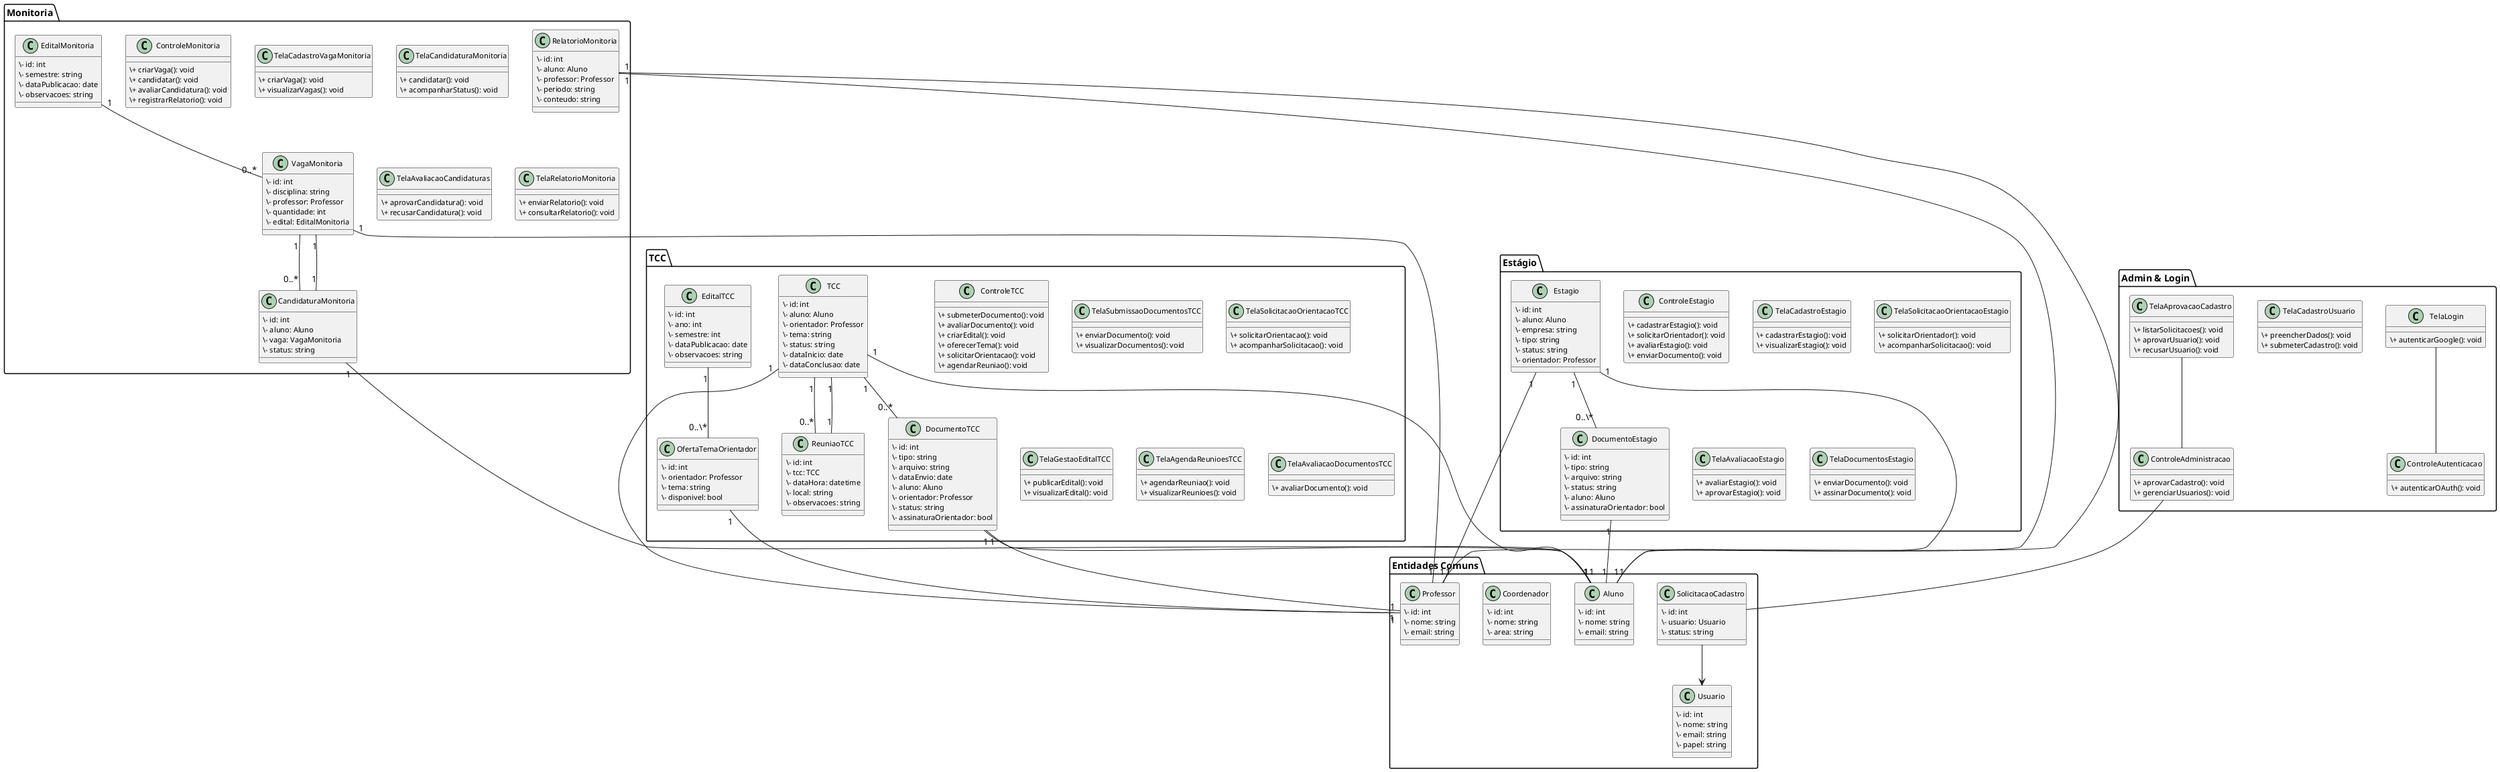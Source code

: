Claro! Abaixo está o arquivo completo em formato PlantUML (.puml) com todas as classes organizadas por módulo e seguindo o modelo BCE (Boundary – Control – Entity). Ele cobre os módulos: Monitoria, Estágio, TCC e Acesso/Admin. Basta copiar esse conteúdo e salvar como diagramas\_bce.puml no seu VSCode para gerar com PlantUML.

@startuml
' =====================
' CONFIGURAÇÕES VISUAIS
' =====================
skinparam classAttributeIconSize 0
skinparam classFontSize 12
skinparam classAttributeFontSize 11
skinparam classMethodFontSize 11

' ====================================
'            ENTITY COMUNS
' ====================================
package "Entidades Comuns" {
class Aluno {
\- id: int
\- nome: string
\- email: string
}

class Professor {
\- id: int
\- nome: string
\- email: string
}

class Coordenador {
\- id: int
\- nome: string
\- area: string
}

class Usuario {
\- id: int
\- nome: string
\- email: string
\- papel: string
}

class SolicitacaoCadastro {
\- id: int
\- usuario: Usuario
\- status: string
}

SolicitacaoCadastro --> Usuario
}

' =====================
'       MONITORIA
' =====================
package "Monitoria" {
class EditalMonitoria {
\- id: int
\- semestre: string
\- dataPublicacao: date
\- observacoes: string
}

class VagaMonitoria {
\- id: int
\- disciplina: string
\- professor: Professor
\- quantidade: int
\- edital: EditalMonitoria
}

class CandidaturaMonitoria {
\- id: int
\- aluno: Aluno
\- vaga: VagaMonitoria
\- status: string
}

class RelatorioMonitoria {
\- id: int
\- aluno: Aluno
\- professor: Professor
\- periodo: string
\- conteudo: string
}

class ControleMonitoria {
\+ criarVaga(): void
\+ candidatar(): void
\+ avaliarCandidatura(): void
\+ registrarRelatorio(): void
}

class TelaCadastroVagaMonitoria {
\+ criarVaga(): void
\+ visualizarVagas(): void
}

class TelaCandidaturaMonitoria {
\+ candidatar(): void
\+ acompanharStatus(): void
}

class TelaAvaliacaoCandidaturas {
\+ aprovarCandidatura(): void
\+ recusarCandidatura(): void
}

class TelaRelatorioMonitoria {
\+ enviarRelatorio(): void
\+ consultarRelatorio(): void
}

EditalMonitoria "1" -- "0..*" VagaMonitoria
VagaMonitoria "1" -- "1" Professor
VagaMonitoria "1" -- "0..*" CandidaturaMonitoria
CandidaturaMonitoria "1" -- "1" Aluno
CandidaturaMonitoria "1" -- "1" VagaMonitoria
RelatorioMonitoria "1" -- "1" Aluno
RelatorioMonitoria "1" -- "1" Professor
}

' =====================
'       ESTÁGIO
' =====================
package "Estágio" {
class Estagio {
\- id: int
\- aluno: Aluno
\- empresa: string
\- tipo: string
\- status: string
\- orientador: Professor
}

class DocumentoEstagio {
\- id: int
\- tipo: string
\- arquivo: string
\- status: string
\- aluno: Aluno
\- assinaturaOrientador: bool
}

class ControleEstagio {
\+ cadastrarEstagio(): void
\+ solicitarOrientador(): void
\+ avaliarEstagio(): void
\+ enviarDocumento(): void
}

class TelaCadastroEstagio {
\+ cadastrarEstagio(): void
\+ visualizarEstagio(): void
}

class TelaSolicitacaoOrientacaoEstagio {
\+ solicitarOrientador(): void
\+ acompanharSolicitacao(): void
}

class TelaAvaliacaoEstagio {
\+ avaliarEstagio(): void
\+ aprovarEstagio(): void
}

class TelaDocumentosEstagio {
\+ enviarDocumento(): void
\+ assinarDocumento(): void
}

Estagio "1" -- "1" Aluno
Estagio "1" -- "1" Professor
Estagio "1" -- "0..\*" DocumentoEstagio
DocumentoEstagio "1" -- "1" Aluno
}

' =====================
'         TCC
' =====================
package "TCC" {
class TCC {
\- id: int
\- aluno: Aluno
\- orientador: Professor
\- tema: string
\- status: string
\- dataInicio: date
\- dataConclusao: date
}

class DocumentoTCC {
\- id: int
\- tipo: string
\- arquivo: string
\- dataEnvio: date
\- aluno: Aluno
\- orientador: Professor
\- status: string
\- assinaturaOrientador: bool
}

class EditalTCC {
\- id: int
\- ano: int
\- semestre: int
\- dataPublicacao: date
\- observacoes: string
}

class OfertaTemaOrientador {
\- id: int
\- orientador: Professor
\- tema: string
\- disponivel: bool
}

class ReuniaoTCC {
\- id: int
\- tcc: TCC
\- dataHora: datetime
\- local: string
\- observacoes: string
}

class ControleTCC {
\+ submeterDocumento(): void
\+ avaliarDocumento(): void
\+ criarEdital(): void
\+ oferecerTema(): void
\+ solicitarOrientacao(): void
\+ agendarReuniao(): void
}

class TelaSubmissaoDocumentosTCC {
\+ enviarDocumento(): void
\+ visualizarDocumentos(): void
}

class TelaSolicitacaoOrientacaoTCC {
\+ solicitarOrientacao(): void
\+ acompanharSolicitacao(): void
}

class TelaGestaoEditalTCC {
\+ publicarEdital(): void
\+ visualizarEdital(): void
}

class TelaAgendaReunioesTCC {
\+ agendarReuniao(): void
\+ visualizarReunioes(): void
}

class TelaAvaliacaoDocumentosTCC {
\+ avaliarDocumento(): void
}

TCC "1" -- "1" Aluno
TCC "1" -- "1" Professor
TCC "1" -- "0..*" DocumentoTCC
TCC "1" -- "0..*" ReuniaoTCC
DocumentoTCC "1" -- "1" Aluno
DocumentoTCC "1" -- "1" Professor
EditalTCC "1" -- "0..\*" OfertaTemaOrientador
OfertaTemaOrientador "1" -- "1" Professor
ReuniaoTCC "1" -- "1" TCC
}

' =====================
'   ADMIN / LOGIN
' =====================
package "Admin & Login" {
class ControleAutenticacao {
\+ autenticarOAuth(): void
}

class ControleAdministracao {
\+ aprovarCadastro(): void
\+ gerenciarUsuarios(): void
}

class TelaLogin {
\+ autenticarGoogle(): void
}

class TelaCadastroUsuario {
\+ preencherDados(): void
\+ submeterCadastro(): void
}

class TelaAprovacaoCadastro {
\+ listarSolicitacoes(): void
\+ aprovarUsuario(): void
\+ recusarUsuario(): void
}

ControleAdministracao -- SolicitacaoCadastro
TelaLogin -- ControleAutenticacao
TelaAprovacaoCadastro -- ControleAdministracao
}
@enduml

Deseja que eu gere também o PNG ou SVG dessa imagem e envie para você?
